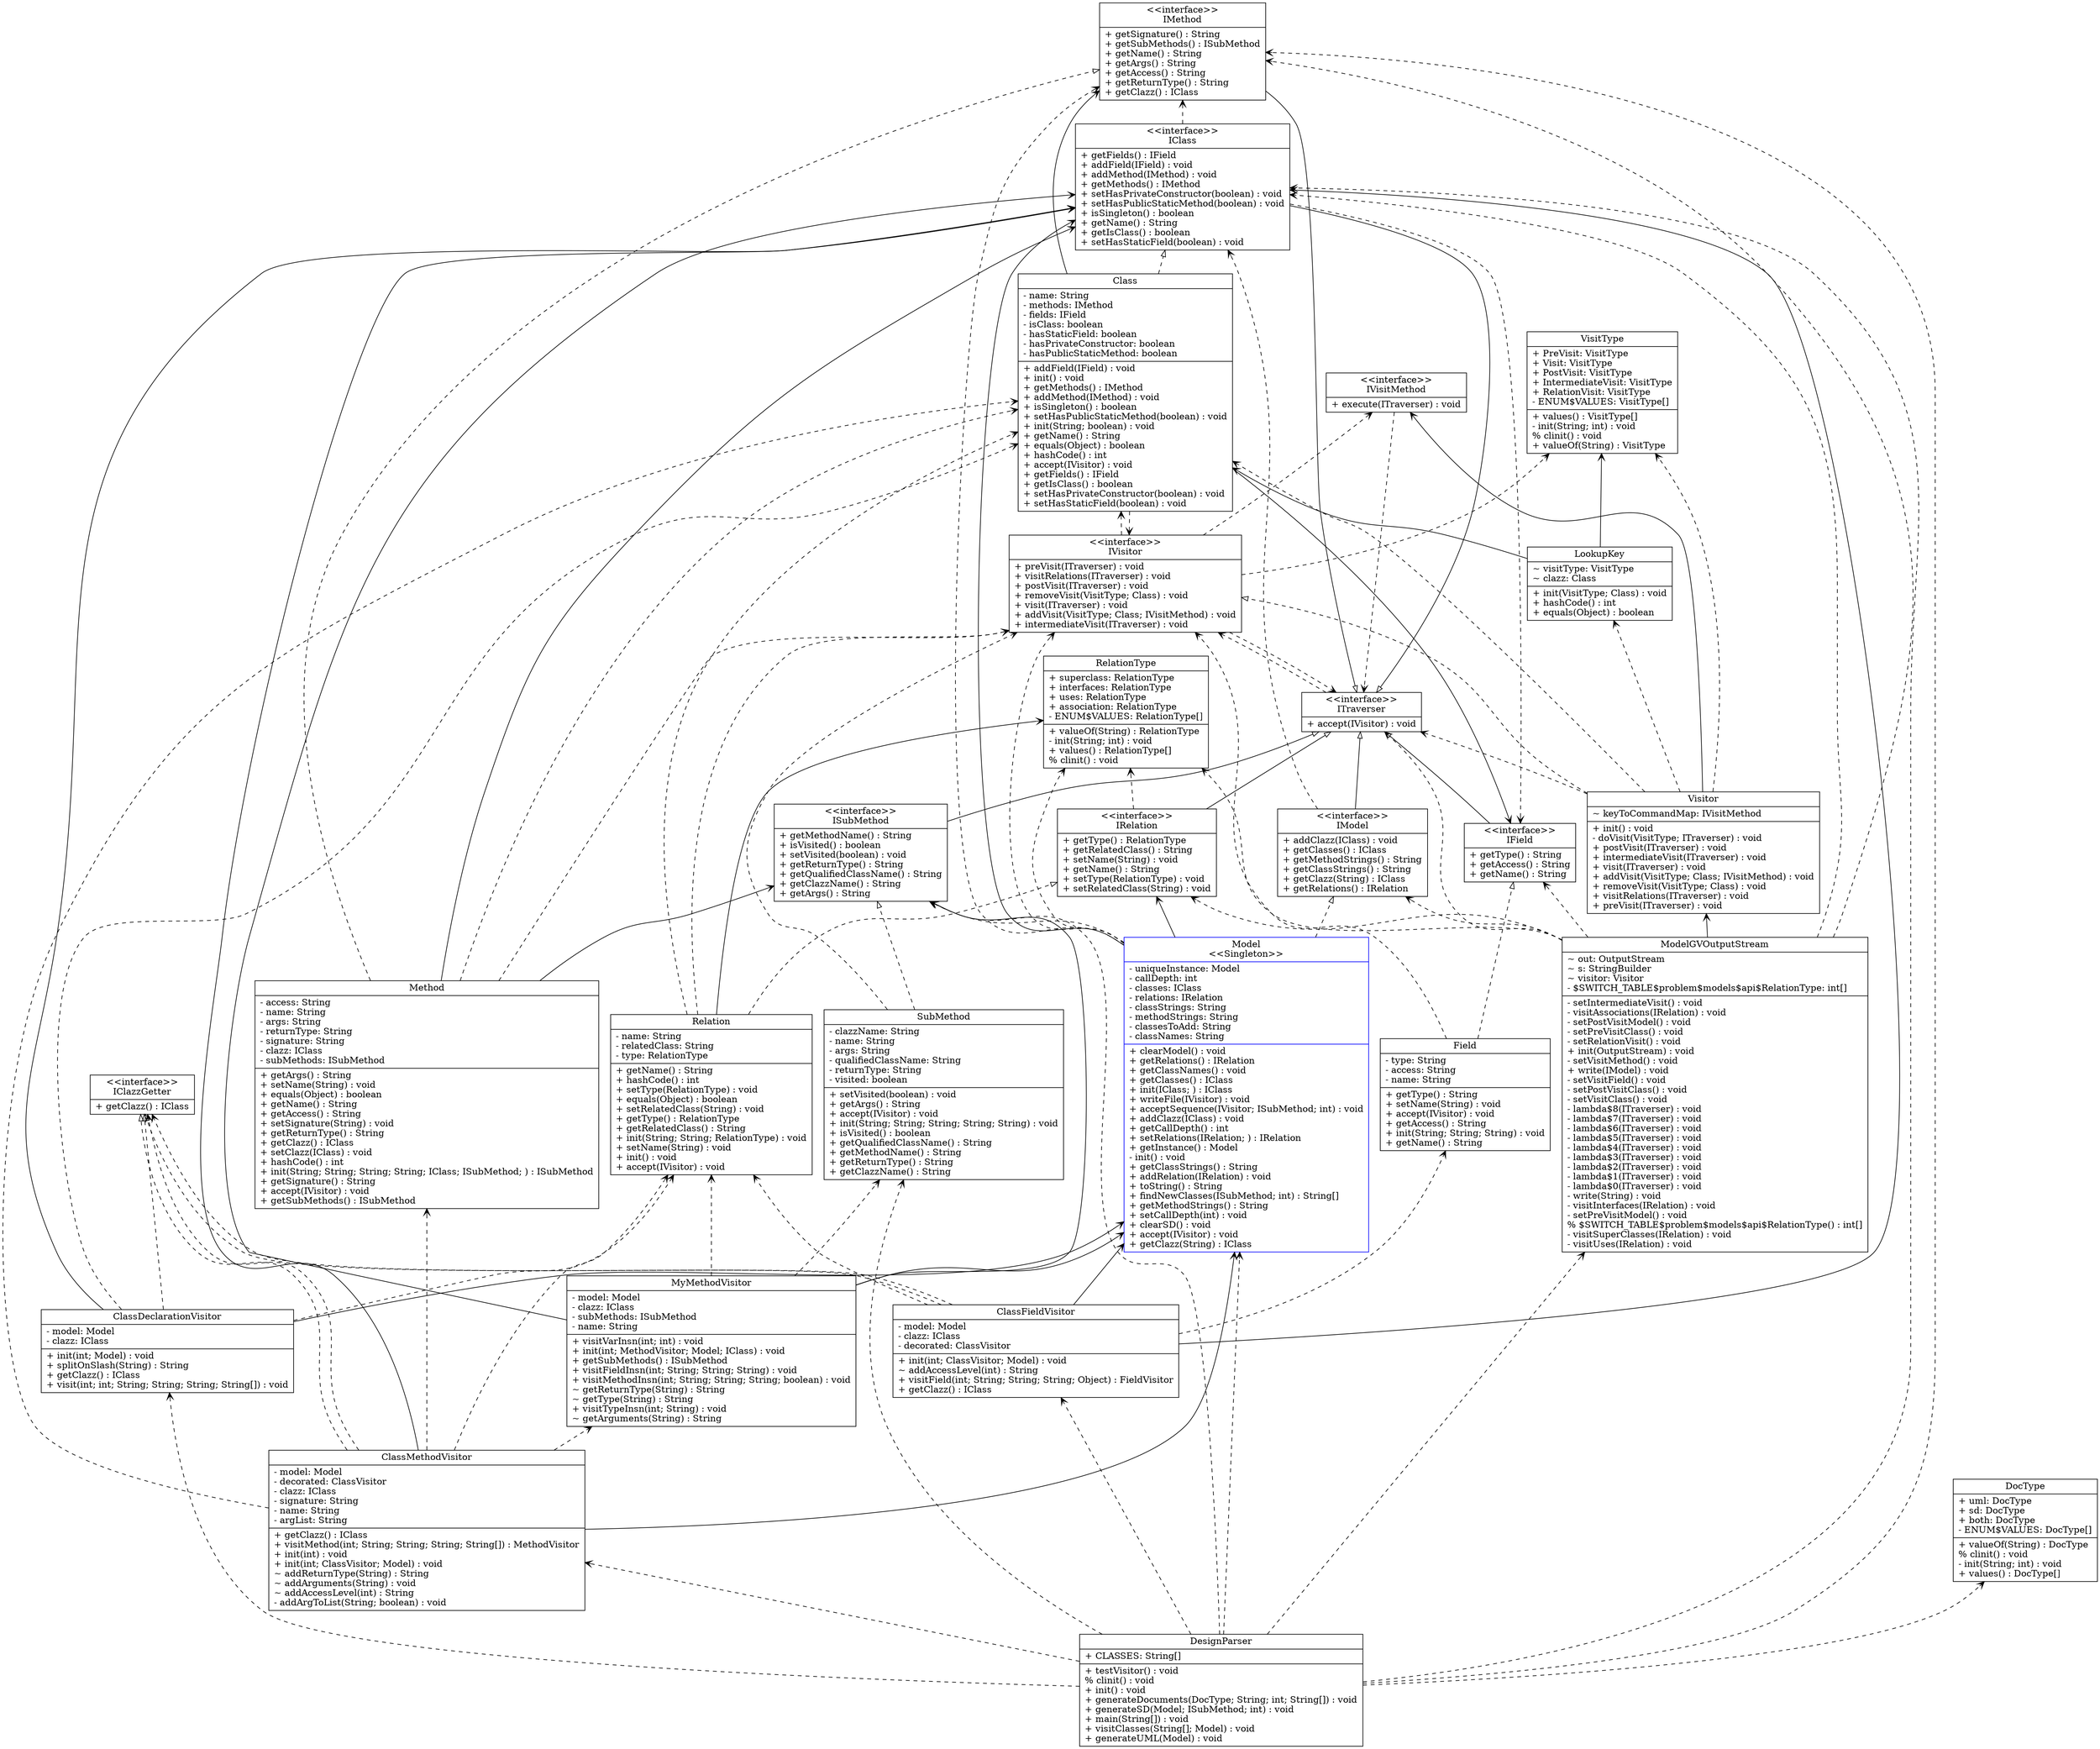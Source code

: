 digraph model{
rankdir = BT;
IField [
shape="record",
label = "{\<\<interface\>\>\nIField| + getType() : String\l+ getAccess() : String\l+ getName() : String\l}"
];

Relation [
shape="record",
label = "{Relation| - name: String\l- relatedClass: String\l- type: RelationType\l|+ getName() : String\l+ hashCode() : int\l+ setType(RelationType) : void\l+ equals(Object) : boolean\l+ setRelatedClass(String) : void\l+ getType() : RelationType\l+ getRelatedClass() : String\l+ init(String; String; RelationType) : void\l+ setName(String) : void\l+ init() : void\l+ accept(IVisitor) : void\l}"
];

IRelation [
shape="record",
label = "{\<\<interface\>\>\nIRelation| + getType() : RelationType\l+ getRelatedClass() : String\l+ setName(String) : void\l+ getName() : String\l+ setType(RelationType) : void\l+ setRelatedClass(String) : void\l}"
];

RelationType [
shape="record",
label = "{RelationType| + superclass: RelationType\l+ interfaces: RelationType\l+ uses: RelationType\l+ association: RelationType\l- ENUM$VALUES: RelationType[]\l|+ valueOf(String) : RelationType\l- init(String; int) : void\l+ values() : RelationType[]\l% clinit() : void\l}"
];

IClazzGetter [
shape="record",
label = "{\<\<interface\>\>\nIClazzGetter| + getClazz() : IClass\l}"
];

Field [
shape="record",
label = "{Field| - type: String\l- access: String\l- name: String\l|+ getType() : String\l+ setName(String) : void\l+ accept(IVisitor) : void\l+ getAccess() : String\l+ init(String; String; String) : void\l+ getName() : String\l}"
];

IModel [
shape="record",
label = "{\<\<interface\>\>\nIModel| + addClazz(IClass) : void\l+ getClasses() : IClass\l+ getMethodStrings() : String\l+ getClassStrings() : String\l+ getClazz(String) : IClass\l+ getRelations() : IRelation\l}"
];

Model [
shape="record",color=blue
label = "{Model\n\<\<Singleton\>\>|- uniqueInstance: Model\l- callDepth: int\l- classes: IClass\l- relations: IRelation\l- classStrings: String\l- methodStrings: String\l- classesToAdd: String\l- classNames: String\l|+ clearModel() : void\l+ getRelations() : IRelation\l+ getClassNames() : void\l+ getClasses() : IClass\l+ init(IClass; ) : IClass\l+ writeFile(IVisitor) : void\l+ acceptSequence(IVisitor; ISubMethod; int) : void\l+ addClazz(IClass) : void\l+ getCallDepth() : int\l+ setRelations(IRelation; ) : IRelation\l+ getInstance() : Model\l- init() : void\l+ getClassStrings() : String\l+ addRelation(IRelation) : void\l+ toString() : String\l+ findNewClasses(ISubMethod; int) : String[]\l+ getMethodStrings() : String\l+ setCallDepth(int) : void\l+ clearSD() : void\l+ accept(IVisitor) : void\l+ getClazz(String) : IClass\l}"
];

VisitType [
shape="record",
label = "{VisitType| + PreVisit: VisitType\l+ Visit: VisitType\l+ PostVisit: VisitType\l+ IntermediateVisit: VisitType\l+ RelationVisit: VisitType\l- ENUM$VALUES: VisitType[]\l|+ values() : VisitType[]\l- init(String; int) : void\l% clinit() : void\l+ valueOf(String) : VisitType\l}"
];

DocType [
shape="record",
label = "{DocType| + uml: DocType\l+ sd: DocType\l+ both: DocType\l- ENUM$VALUES: DocType[]\l|+ valueOf(String) : DocType\l% clinit() : void\l- init(String; int) : void\l+ values() : DocType[]\l}"
];

IVisitor [
shape="record",
label = "{\<\<interface\>\>\nIVisitor| + preVisit(ITraverser) : void\l+ visitRelations(ITraverser) : void\l+ postVisit(ITraverser) : void\l+ removeVisit(VisitType; Class) : void\l+ visit(ITraverser) : void\l+ addVisit(VisitType; Class; IVisitMethod) : void\l+ intermediateVisit(ITraverser) : void\l}"
];

LookupKey [
shape="record",
label = "{LookupKey| ~ visitType: VisitType\l~ clazz: Class\l|+ init(VisitType; Class) : void\l+ hashCode() : int\l+ equals(Object) : boolean\l}"
];

Method [
shape="record",
label = "{Method| - access: String\l- name: String\l- args: String\l- returnType: String\l- signature: String\l- clazz: IClass\l- subMethods: ISubMethod\l|+ getArgs() : String\l+ setName(String) : void\l+ equals(Object) : boolean\l+ getName() : String\l+ getAccess() : String\l+ setSignature(String) : void\l+ getReturnType() : String\l+ getClazz() : IClass\l+ setClazz(IClass) : void\l+ hashCode() : int\l+ init(String; String; String; String; IClass; ISubMethod; ) : ISubMethod\l+ getSignature() : String\l+ accept(IVisitor) : void\l+ getSubMethods() : ISubMethod\l}"
];

IVisitMethod [
shape="record",
label = "{\<\<interface\>\>\nIVisitMethod| + execute(ITraverser) : void\l}"
];

DesignParser [
shape="record",
label = "{DesignParser| + CLASSES: String[]\l|+ testVisitor() : void\l% clinit() : void\l+ init() : void\l+ generateDocuments(DocType; String; int; String[]) : void\l+ generateSD(Model; ISubMethod; int) : void\l+ main(String[]) : void\l+ visitClasses(String[]; Model) : void\l+ generateUML(Model) : void\l}"
];

ClassFieldVisitor [
shape="record",
label = "{ClassFieldVisitor| - model: Model\l- clazz: IClass\l- decorated: ClassVisitor\l|+ init(int; ClassVisitor; Model) : void\l~ addAccessLevel(int) : String\l+ visitField(int; String; String; String; Object) : FieldVisitor\l+ getClazz() : IClass\l}"
];

MyMethodVisitor [
shape="record",
label = "{MyMethodVisitor| - model: Model\l- clazz: IClass\l- subMethods: ISubMethod\l- name: String\l|+ visitVarInsn(int; int) : void\l+ init(int; MethodVisitor; Model; IClass) : void\l+ getSubMethods() : ISubMethod\l+ visitFieldInsn(int; String; String; String) : void\l+ visitMethodInsn(int; String; String; String; boolean) : void\l~ getReturnType(String) : String\l~ getType(String) : String\l+ visitTypeInsn(int; String) : void\l~ getArguments(String) : String\l}"
];

IMethod [
shape="record",
label = "{\<\<interface\>\>\nIMethod| + getSignature() : String\l+ getSubMethods() : ISubMethod\l+ getName() : String\l+ getArgs() : String\l+ getAccess() : String\l+ getReturnType() : String\l+ getClazz() : IClass\l}"
];

Class [
shape="record",
label = "{Class| - name: String\l- methods: IMethod\l- fields: IField\l- isClass: boolean\l- hasStaticField: boolean\l- hasPrivateConstructor: boolean\l- hasPublicStaticMethod: boolean\l|+ addField(IField) : void\l+ init() : void\l+ getMethods() : IMethod\l+ addMethod(IMethod) : void\l+ isSingleton() : boolean\l+ setHasPublicStaticMethod(boolean) : void\l+ init(String; boolean) : void\l+ getName() : String\l+ equals(Object) : boolean\l+ hashCode() : int\l+ accept(IVisitor) : void\l+ getFields() : IField\l+ getIsClass() : boolean\l+ setHasPrivateConstructor(boolean) : void\l+ setHasStaticField(boolean) : void\l}"
];

ITraverser [
shape="record",
label = "{\<\<interface\>\>\nITraverser| + accept(IVisitor) : void\l}"
];

ModelGVOutputStream [
shape="record",
label = "{ModelGVOutputStream| ~ out: OutputStream\l~ s: StringBuilder\l~ visitor: Visitor\l- $SWITCH_TABLE$problem$models$api$RelationType: int[]\l|- setIntermediateVisit() : void\l- visitAssociations(IRelation) : void\l- setPostVisitModel() : void\l- setPreVisitClass() : void\l- setRelationVisit() : void\l+ init(OutputStream) : void\l- setVisitMethod() : void\l+ write(IModel) : void\l- setVisitField() : void\l- setPostVisitClass() : void\l- setVisitClass() : void\l- lambda$8(ITraverser) : void\l- lambda$7(ITraverser) : void\l- lambda$6(ITraverser) : void\l- lambda$5(ITraverser) : void\l- lambda$4(ITraverser) : void\l- lambda$3(ITraverser) : void\l- lambda$2(ITraverser) : void\l- lambda$1(ITraverser) : void\l- lambda$0(ITraverser) : void\l- write(String) : void\l- visitInterfaces(IRelation) : void\l- setPreVisitModel() : void\l% $SWITCH_TABLE$problem$models$api$RelationType() : int[]\l- visitSuperClasses(IRelation) : void\l- visitUses(IRelation) : void\l}"
];

IClass [
shape="record",
label = "{\<\<interface\>\>\nIClass| + getFields() : IField\l+ addField(IField) : void\l+ addMethod(IMethod) : void\l+ getMethods() : IMethod\l+ setHasPrivateConstructor(boolean) : void\l+ setHasPublicStaticMethod(boolean) : void\l+ isSingleton() : boolean\l+ getName() : String\l+ getIsClass() : boolean\l+ setHasStaticField(boolean) : void\l}"
];

ClassMethodVisitor [
shape="record",
label = "{ClassMethodVisitor| - model: Model\l- decorated: ClassVisitor\l- clazz: IClass\l- signature: String\l- name: String\l- argList: String\l|+ getClazz() : IClass\l+ visitMethod(int; String; String; String; String[]) : MethodVisitor\l+ init(int) : void\l+ init(int; ClassVisitor; Model) : void\l~ addReturnType(String) : String\l~ addArguments(String) : void\l~ addAccessLevel(int) : String\l- addArgToList(String; boolean) : void\l}"
];

Visitor [
shape="record",
label = "{Visitor| ~ keyToCommandMap: IVisitMethod\l|+ init() : void\l- doVisit(VisitType; ITraverser) : void\l+ postVisit(ITraverser) : void\l+ intermediateVisit(ITraverser) : void\l+ visit(ITraverser) : void\l+ addVisit(VisitType; Class; IVisitMethod) : void\l+ removeVisit(VisitType; Class) : void\l+ visitRelations(ITraverser) : void\l+ preVisit(ITraverser) : void\l}"
];

SubMethod [
shape="record",
label = "{SubMethod| - clazzName: String\l- name: String\l- args: String\l- qualifiedClassName: String\l- returnType: String\l- visited: boolean\l|+ setVisited(boolean) : void\l+ getArgs() : String\l+ accept(IVisitor) : void\l+ init(String; String; String; String; String) : void\l+ isVisited() : boolean\l+ getQualifiedClassName() : String\l+ getMethodName() : String\l+ getReturnType() : String\l+ getClazzName() : String\l}"
];

ISubMethod [
shape="record",
label = "{\<\<interface\>\>\nISubMethod| + getMethodName() : String\l+ isVisited() : boolean\l+ setVisited(boolean) : void\l+ getReturnType() : String\l+ getQualifiedClassName() : String\l+ getClazzName() : String\l+ getArgs() : String\l}"
];

ClassDeclarationVisitor [
shape="record",
label = "{ClassDeclarationVisitor| - model: Model\l- clazz: IClass\l|+ init(int; Model) : void\l+ splitOnSlash(String) : String\l+ getClazz() : IClass\l+ visit(int; int; String; String; String; String[]) : void\l}"
];

//writing relations between classes now
ClassDeclarationVisitor -> IClazzGetter [arrowhead = "empty", style = "dashed"];
ClassDeclarationVisitor -> Model [arrowhead = "vee"];
ClassDeclarationVisitor -> IClass [arrowhead = "vee"];
ClassDeclarationVisitor -> Class [arrowhead = "vee", style = "dashed"];
ClassDeclarationVisitor -> Relation [arrowhead = "vee", style = "dashed"];
ClassFieldVisitor -> IClazzGetter [arrowhead = "empty", style = "dashed"];
ClassFieldVisitor -> Model [arrowhead = "vee"];
ClassFieldVisitor -> IClass [arrowhead = "vee"];
ClassFieldVisitor -> Relation [arrowhead = "vee", style = "dashed"];
ClassFieldVisitor -> Field [arrowhead = "vee", style = "dashed"];
ClassFieldVisitor -> IClazzGetter [arrowhead = "vee", style = "dashed"];
ClassMethodVisitor -> IClazzGetter [arrowhead = "empty", style = "dashed"];
ClassMethodVisitor -> Model [arrowhead = "vee"];
ClassMethodVisitor -> IClass [arrowhead = "vee"];
ClassMethodVisitor -> MyMethodVisitor [arrowhead = "vee", style = "dashed"];
ClassMethodVisitor -> Relation [arrowhead = "vee", style = "dashed"];
ClassMethodVisitor -> Method [arrowhead = "vee", style = "dashed"];
ClassMethodVisitor -> Class [arrowhead = "vee", style = "dashed"];
ClassMethodVisitor -> IClazzGetter [arrowhead = "vee", style = "dashed"];
DesignParser -> DocType [arrowhead = "vee", style = "dashed"];
DesignParser -> Model [arrowhead = "vee", style = "dashed"];
DesignParser -> SubMethod [arrowhead = "vee", style = "dashed"];
DesignParser -> ClassDeclarationVisitor [arrowhead = "vee", style = "dashed"];
DesignParser -> ClassFieldVisitor [arrowhead = "vee", style = "dashed"];
DesignParser -> ClassMethodVisitor [arrowhead = "vee", style = "dashed"];
DesignParser -> IClass [arrowhead = "vee", style = "dashed"];
DesignParser -> IMethod [arrowhead = "vee", style = "dashed"];
DesignParser -> ModelGVOutputStream [arrowhead = "vee", style = "dashed"];
DesignParser -> ISubMethod [arrowhead = "vee", style = "dashed"];
MyMethodVisitor -> Model [arrowhead = "vee"];
MyMethodVisitor -> IClass [arrowhead = "vee"];
MyMethodVisitor -> ISubMethod [arrowhead = "vee"];
MyMethodVisitor -> SubMethod [arrowhead = "vee", style = "dashed"];
MyMethodVisitor -> Relation [arrowhead = "vee", style = "dashed"];
ITraverser -> IVisitor [arrowhead = "vee", style = "dashed"];
IVisitor -> ITraverser [arrowhead = "vee", style = "dashed"];
IVisitor -> VisitType [arrowhead = "vee", style = "dashed"];
IVisitor -> Class [arrowhead = "vee", style = "dashed"];
IVisitor -> IVisitMethod [arrowhead = "vee", style = "dashed"];
Visitor -> IVisitor [arrowhead = "empty", style = "dashed"];
Visitor -> IVisitMethod [arrowhead = "vee"];
Visitor -> ITraverser [arrowhead = "vee", style = "dashed"];
Visitor -> VisitType [arrowhead = "vee", style = "dashed"];
Visitor -> LookupKey [arrowhead = "vee", style = "dashed"];
Visitor -> Class [arrowhead = "vee", style = "dashed"];
LookupKey -> VisitType [arrowhead = "vee"];
LookupKey -> Class [arrowhead = "vee"];
IVisitMethod -> ITraverser [arrowhead = "vee", style = "dashed"];
IClass -> ITraverser [arrowhead = "empty"];
IClass -> IMethod [arrowhead = "vee", style = "dashed"];
IClass -> IField [arrowhead = "vee", style = "dashed"];
IField -> ITraverser [arrowhead = "empty"];
IMethod -> ITraverser [arrowhead = "empty"];
IModel -> ITraverser [arrowhead = "empty"];
IModel -> IClass [arrowhead = "vee", style = "dashed"];
IRelation -> ITraverser [arrowhead = "empty"];
IRelation -> RelationType [arrowhead = "vee", style = "dashed"];
ISubMethod -> ITraverser [arrowhead = "empty"];
Class -> IClass [arrowhead = "empty", style = "dashed"];
Class -> IMethod [arrowhead = "vee"];
Class -> IField [arrowhead = "vee"];
Class -> IVisitor [arrowhead = "vee", style = "dashed"];
Field -> IField [arrowhead = "empty", style = "dashed"];
Field -> IVisitor [arrowhead = "vee", style = "dashed"];
Method -> IMethod [arrowhead = "empty", style = "dashed"];
Method -> IClass [arrowhead = "vee"];
Method -> ISubMethod [arrowhead = "vee"];
Method -> IVisitor [arrowhead = "vee", style = "dashed"];
Method -> Class [arrowhead = "vee", style = "dashed"];
Model -> IModel [arrowhead = "empty", style = "dashed"];
Model -> IClass [arrowhead = "vee"];
Model -> IRelation [arrowhead = "vee"];
Model -> RelationType [arrowhead = "vee", style = "dashed"];
Model -> IVisitor [arrowhead = "vee", style = "dashed"];
Model -> ISubMethod [arrowhead = "vee", style = "dashed"];
Model -> IMethod [arrowhead = "vee", style = "dashed"];
ModelGVOutputStream -> Visitor [arrowhead = "vee"];
ModelGVOutputStream -> IModel [arrowhead = "vee", style = "dashed"];
ModelGVOutputStream -> IRelation [arrowhead = "vee", style = "dashed"];
ModelGVOutputStream -> ITraverser [arrowhead = "vee", style = "dashed"];
ModelGVOutputStream -> IClass [arrowhead = "vee", style = "dashed"];
ModelGVOutputStream -> IMethod [arrowhead = "vee", style = "dashed"];
ModelGVOutputStream -> IField [arrowhead = "vee", style = "dashed"];
ModelGVOutputStream -> RelationType [arrowhead = "vee", style = "dashed"];
Relation -> IRelation [arrowhead = "empty", style = "dashed"];
Relation -> RelationType [arrowhead = "vee"];
Relation -> IVisitor [arrowhead = "vee", style = "dashed"];
Relation -> Class [arrowhead = "vee", style = "dashed"];
SubMethod -> ISubMethod [arrowhead = "empty", style = "dashed"];
SubMethod -> IVisitor [arrowhead = "vee", style = "dashed"];
}